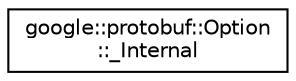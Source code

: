 digraph "类继承关系图"
{
 // LATEX_PDF_SIZE
  edge [fontname="Helvetica",fontsize="10",labelfontname="Helvetica",labelfontsize="10"];
  node [fontname="Helvetica",fontsize="10",shape=record];
  rankdir="LR";
  Node0 [label="google::protobuf::Option\l::_Internal",height=0.2,width=0.4,color="black", fillcolor="white", style="filled",URL="$classOption_1_1__Internal.html",tooltip=" "];
}
